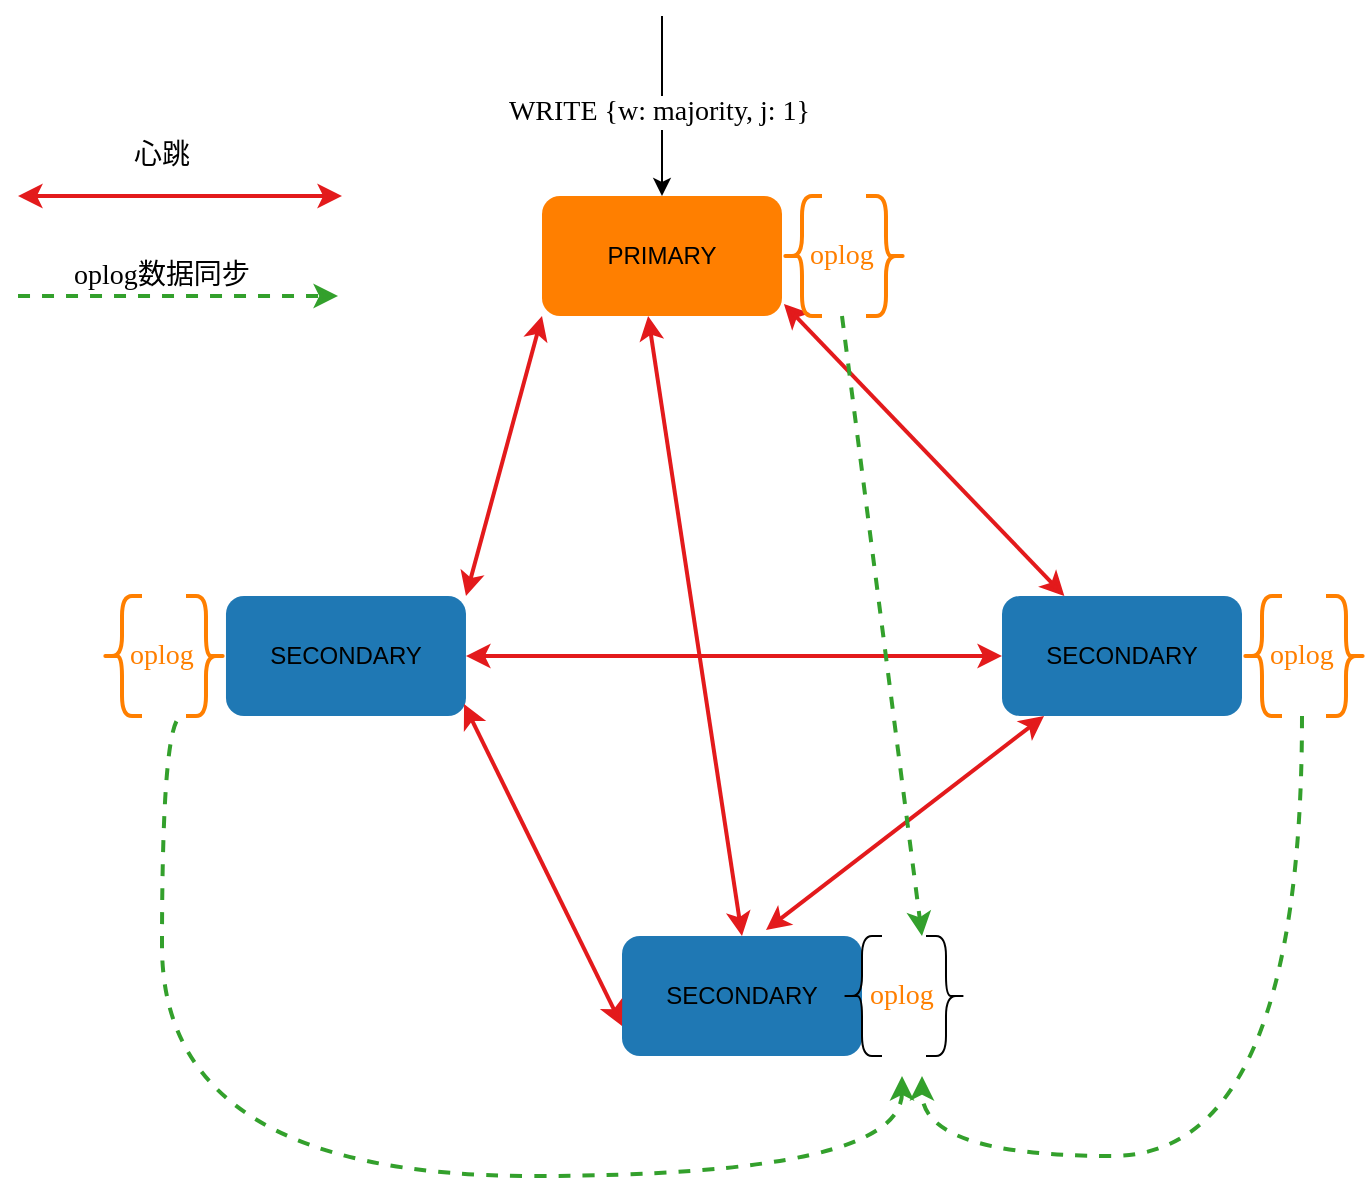 <mxfile version="13.10.9" type="device"><diagram id="bV_tNhtNCknH3KeeEFhp" name="Page-1"><mxGraphModel dx="1422" dy="721" grid="1" gridSize="10" guides="1" tooltips="1" connect="1" arrows="1" fold="1" page="1" pageScale="1" pageWidth="827" pageHeight="1169" math="0" shadow="0"><root><mxCell id="0"/><mxCell id="1" parent="0"/><mxCell id="i7Om9sPodW9hAvFsrGDv-1" value="PRIMARY" style="rounded=1;whiteSpace=wrap;html=1;fillColor=#ff7f00;strokeColor=none;" parent="1" vertex="1"><mxGeometry x="300" y="130" width="120" height="60" as="geometry"/></mxCell><mxCell id="i7Om9sPodW9hAvFsrGDv-10" style="edgeStyle=orthogonalEdgeStyle;rounded=0;orthogonalLoop=1;jettySize=auto;html=1;entryX=0;entryY=0.5;entryDx=0;entryDy=0;startArrow=classic;startFill=1;strokeColor=#E31A1C;strokeWidth=2;" parent="1" source="i7Om9sPodW9hAvFsrGDv-2" target="i7Om9sPodW9hAvFsrGDv-3" edge="1"><mxGeometry relative="1" as="geometry"/></mxCell><mxCell id="i7Om9sPodW9hAvFsrGDv-2" value="SECONDARY" style="rounded=1;whiteSpace=wrap;html=1;strokeColor=none;fillColor=#1F78B4;" parent="1" vertex="1"><mxGeometry x="141.99" y="330" width="120" height="60" as="geometry"/></mxCell><mxCell id="i7Om9sPodW9hAvFsrGDv-3" value="&lt;span&gt;SECONDARY&lt;/span&gt;" style="rounded=1;whiteSpace=wrap;html=1;fillColor=#1f78b4;strokeColor=none;" parent="1" vertex="1"><mxGeometry x="530" y="330" width="120" height="60" as="geometry"/></mxCell><mxCell id="i7Om9sPodW9hAvFsrGDv-4" value="&lt;span&gt;SECONDARY&lt;/span&gt;" style="rounded=1;whiteSpace=wrap;html=1;strokeColor=none;fillColor=#1F78B4;" parent="1" vertex="1"><mxGeometry x="340" y="500" width="120" height="60" as="geometry"/></mxCell><mxCell id="i7Om9sPodW9hAvFsrGDv-5" value="" style="endArrow=classic;html=1;entryX=0.992;entryY=0.9;entryDx=0;entryDy=0;entryPerimeter=0;exitX=0;exitY=0.75;exitDx=0;exitDy=0;startArrow=classic;startFill=1;strokeColor=#E31A1C;strokeWidth=2;" parent="1" source="i7Om9sPodW9hAvFsrGDv-4" target="i7Om9sPodW9hAvFsrGDv-2" edge="1"><mxGeometry width="50" height="50" relative="1" as="geometry"><mxPoint x="390" y="320" as="sourcePoint"/><mxPoint x="440" y="270" as="targetPoint"/></mxGeometry></mxCell><mxCell id="i7Om9sPodW9hAvFsrGDv-6" value="" style="endArrow=classic;html=1;startArrow=classic;startFill=1;entryX=1.008;entryY=0.9;entryDx=0;entryDy=0;entryPerimeter=0;strokeColor=#E31A1C;strokeWidth=2;" parent="1" source="i7Om9sPodW9hAvFsrGDv-3" target="i7Om9sPodW9hAvFsrGDv-1" edge="1"><mxGeometry width="50" height="50" relative="1" as="geometry"><mxPoint x="350" y="555" as="sourcePoint"/><mxPoint x="209" y="400" as="targetPoint"/></mxGeometry></mxCell><mxCell id="i7Om9sPodW9hAvFsrGDv-7" value="" style="endArrow=classic;html=1;entryX=0.442;entryY=1;entryDx=0;entryDy=0;entryPerimeter=0;exitX=0.5;exitY=0;exitDx=0;exitDy=0;startArrow=classic;startFill=1;strokeColor=#E31A1C;strokeWidth=2;" parent="1" source="i7Om9sPodW9hAvFsrGDv-4" target="i7Om9sPodW9hAvFsrGDv-1" edge="1"><mxGeometry width="50" height="50" relative="1" as="geometry"><mxPoint x="460" y="451" as="sourcePoint"/><mxPoint x="319.04" y="290" as="targetPoint"/></mxGeometry></mxCell><mxCell id="i7Om9sPodW9hAvFsrGDv-8" value="" style="endArrow=classic;html=1;entryX=0;entryY=1;entryDx=0;entryDy=0;exitX=1;exitY=0;exitDx=0;exitDy=0;startArrow=classic;startFill=1;strokeColor=#e31a1c;strokeWidth=2;" parent="1" source="i7Om9sPodW9hAvFsrGDv-2" target="i7Om9sPodW9hAvFsrGDv-1" edge="1"><mxGeometry width="50" height="50" relative="1" as="geometry"><mxPoint x="370" y="575" as="sourcePoint"/><mxPoint x="229.04" y="414" as="targetPoint"/></mxGeometry></mxCell><mxCell id="i7Om9sPodW9hAvFsrGDv-9" value="" style="endArrow=classic;html=1;exitX=0.6;exitY=-0.05;exitDx=0;exitDy=0;startArrow=classic;startFill=1;exitPerimeter=0;strokeColor=#E31A1C;strokeWidth=2;" parent="1" source="i7Om9sPodW9hAvFsrGDv-4" target="i7Om9sPodW9hAvFsrGDv-3" edge="1"><mxGeometry width="50" height="50" relative="1" as="geometry"><mxPoint x="460" y="500" as="sourcePoint"/><mxPoint x="319.04" y="339" as="targetPoint"/></mxGeometry></mxCell><mxCell id="i7Om9sPodW9hAvFsrGDv-12" value="" style="shape=curlyBracket;whiteSpace=wrap;html=1;rounded=1;size=0.5;strokeWidth=2;strokeColor=#FF7F00;" parent="1" vertex="1"><mxGeometry x="420" y="130" width="20" height="60" as="geometry"/></mxCell><mxCell id="i7Om9sPodW9hAvFsrGDv-13" value="" style="shape=curlyBracket;whiteSpace=wrap;html=1;rounded=1;size=0.5;rotation=-180;strokeWidth=2;strokeColor=#FF7F00;" parent="1" vertex="1"><mxGeometry x="462.0" y="130" width="19.99" height="60" as="geometry"/></mxCell><mxCell id="i7Om9sPodW9hAvFsrGDv-15" value="&lt;font color=&quot;#ff7f00&quot;&gt;oplog&lt;/font&gt;" style="text;html=1;strokeColor=none;fillColor=none;align=center;verticalAlign=middle;whiteSpace=wrap;rounded=0;fontFamily=Comic Sans MS;fontSize=14;" parent="1" vertex="1"><mxGeometry x="429.99" y="150" width="40" height="20" as="geometry"/></mxCell><mxCell id="i7Om9sPodW9hAvFsrGDv-16" value="" style="shape=curlyBracket;whiteSpace=wrap;html=1;rounded=1;size=0.5;strokeWidth=2;strokeColor=#FF7F00;" parent="1" vertex="1"><mxGeometry x="650" y="330" width="20" height="60" as="geometry"/></mxCell><mxCell id="i7Om9sPodW9hAvFsrGDv-17" value="" style="shape=curlyBracket;whiteSpace=wrap;html=1;rounded=1;size=0.5;rotation=-180;strokeWidth=2;strokeColor=#FF7F00;" parent="1" vertex="1"><mxGeometry x="692" y="330" width="19.99" height="60" as="geometry"/></mxCell><mxCell id="i7Om9sPodW9hAvFsrGDv-18" value="&lt;font color=&quot;#ff7f00&quot;&gt;oplog&lt;/font&gt;" style="text;html=1;strokeColor=none;fillColor=none;align=center;verticalAlign=middle;whiteSpace=wrap;rounded=0;fontFamily=Comic Sans MS;fontSize=14;" parent="1" vertex="1"><mxGeometry x="659.99" y="350" width="40" height="20" as="geometry"/></mxCell><mxCell id="i7Om9sPodW9hAvFsrGDv-19" value="" style="shape=curlyBracket;whiteSpace=wrap;html=1;rounded=1;size=0.5;" parent="1" vertex="1"><mxGeometry x="450" y="500" width="20" height="60" as="geometry"/></mxCell><mxCell id="i7Om9sPodW9hAvFsrGDv-20" value="" style="shape=curlyBracket;whiteSpace=wrap;html=1;rounded=1;size=0.5;rotation=-180;" parent="1" vertex="1"><mxGeometry x="492.0" y="500" width="19.99" height="60" as="geometry"/></mxCell><mxCell id="i7Om9sPodW9hAvFsrGDv-21" value="&lt;font color=&quot;#ff7f00&quot;&gt;oplog&lt;/font&gt;" style="text;html=1;strokeColor=none;fillColor=none;align=center;verticalAlign=middle;whiteSpace=wrap;rounded=0;fontFamily=Comic Sans MS;fontSize=14;" parent="1" vertex="1"><mxGeometry x="459.99" y="520" width="40" height="20" as="geometry"/></mxCell><mxCell id="i7Om9sPodW9hAvFsrGDv-22" value="" style="shape=curlyBracket;whiteSpace=wrap;html=1;rounded=1;size=0.5;fillColor=none;strokeWidth=2;strokeColor=#FF7F00;" parent="1" vertex="1"><mxGeometry x="80" y="330" width="20" height="60" as="geometry"/></mxCell><mxCell id="i7Om9sPodW9hAvFsrGDv-23" value="" style="shape=curlyBracket;whiteSpace=wrap;html=1;rounded=1;size=0.5;rotation=-180;fillColor=none;strokeWidth=2;strokeColor=#FF7F00;" parent="1" vertex="1"><mxGeometry x="122.0" y="330" width="19.99" height="60" as="geometry"/></mxCell><mxCell id="i7Om9sPodW9hAvFsrGDv-24" value="&lt;font color=&quot;#ff7f00&quot;&gt;oplog&lt;/font&gt;" style="text;html=1;strokeColor=none;fillColor=none;align=center;verticalAlign=middle;whiteSpace=wrap;rounded=0;fontFamily=Comic Sans MS;fontSize=14;" parent="1" vertex="1"><mxGeometry x="89.99" y="350" width="40" height="20" as="geometry"/></mxCell><mxCell id="i7Om9sPodW9hAvFsrGDv-25" value="" style="endArrow=classic;html=1;fontFamily=Comic Sans MS;fontSize=14;entryX=0.5;entryY=0;entryDx=0;entryDy=0;" parent="1" target="i7Om9sPodW9hAvFsrGDv-1" edge="1"><mxGeometry width="50" height="50" relative="1" as="geometry"><mxPoint x="360" y="40" as="sourcePoint"/><mxPoint x="440" y="210" as="targetPoint"/></mxGeometry></mxCell><mxCell id="i7Om9sPodW9hAvFsrGDv-26" value="WRITE {w: majority, j: 1}&amp;nbsp;" style="edgeLabel;html=1;align=center;verticalAlign=middle;resizable=0;points=[];fontSize=14;fontFamily=Comic Sans MS;" parent="i7Om9sPodW9hAvFsrGDv-25" vertex="1" connectable="0"><mxGeometry x="-0.369" y="2" relative="1" as="geometry"><mxPoint x="-2" y="19" as="offset"/></mxGeometry></mxCell><mxCell id="i7Om9sPodW9hAvFsrGDv-27" value="" style="endArrow=none;html=1;fontFamily=Comic Sans MS;fontSize=14;edgeStyle=orthogonalEdgeStyle;curved=1;endFill=0;startArrow=classic;startFill=1;dashed=1;strokeColor=#33A02C;strokeWidth=2;" parent="1" edge="1"><mxGeometry width="50" height="50" relative="1" as="geometry"><mxPoint x="480" y="570" as="sourcePoint"/><mxPoint x="120" y="390" as="targetPoint"/><Array as="points"><mxPoint x="480" y="620"/><mxPoint x="110" y="620"/><mxPoint x="110" y="390"/></Array></mxGeometry></mxCell><mxCell id="i7Om9sPodW9hAvFsrGDv-28" value="" style="endArrow=classic;html=1;fontFamily=Comic Sans MS;fontSize=14;edgeStyle=orthogonalEdgeStyle;curved=1;dashed=1;strokeColor=#33A02C;strokeWidth=2;" parent="1" edge="1"><mxGeometry width="50" height="50" relative="1" as="geometry"><mxPoint x="680" y="390" as="sourcePoint"/><mxPoint x="490" y="570" as="targetPoint"/><Array as="points"><mxPoint x="680" y="610"/><mxPoint x="490" y="610"/></Array></mxGeometry></mxCell><mxCell id="i7Om9sPodW9hAvFsrGDv-29" value="" style="endArrow=classic;html=1;fontFamily=Comic Sans MS;fontSize=14;dashed=1;strokeColor=#33A02C;strokeWidth=2;" parent="1" edge="1"><mxGeometry width="50" height="50" relative="1" as="geometry"><mxPoint x="450" y="190" as="sourcePoint"/><mxPoint x="490" y="500" as="targetPoint"/></mxGeometry></mxCell><mxCell id="i7Om9sPodW9hAvFsrGDv-30" value="" style="endArrow=classic;html=1;exitX=1;exitY=0;exitDx=0;exitDy=0;startArrow=classic;startFill=1;strokeColor=#e31a1c;strokeWidth=2;" parent="1" edge="1"><mxGeometry width="50" height="50" relative="1" as="geometry"><mxPoint x="38.01" y="130" as="sourcePoint"/><mxPoint x="200" y="130" as="targetPoint"/></mxGeometry></mxCell><mxCell id="i7Om9sPodW9hAvFsrGDv-31" value="&lt;font face=&quot;ZCOOL KuaiLe&quot; data-font-src=&quot;https://fonts.googleapis.com/css?family=ZCOOL+KuaiLe&quot;&gt;心跳&lt;/font&gt;" style="text;html=1;strokeColor=none;fillColor=none;align=center;verticalAlign=middle;whiteSpace=wrap;rounded=0;fontFamily=Comic Sans MS;fontSize=14;" parent="1" vertex="1"><mxGeometry x="90" y="100" width="40" height="20" as="geometry"/></mxCell><mxCell id="i7Om9sPodW9hAvFsrGDv-32" value="" style="endArrow=classic;html=1;fontFamily=Comic Sans MS;fontSize=14;dashed=1;strokeColor=#33a02c;strokeWidth=2;" parent="1" edge="1"><mxGeometry width="50" height="50" relative="1" as="geometry"><mxPoint x="38.01" y="180" as="sourcePoint"/><mxPoint x="198.01" y="180" as="targetPoint"/></mxGeometry></mxCell><mxCell id="i7Om9sPodW9hAvFsrGDv-33" value="oplog&lt;font face=&quot;ZCOOL KuaiLe&quot; data-font-src=&quot;https://fonts.googleapis.com/css?family=ZCOOL+KuaiLe&quot;&gt;数&lt;/font&gt;据同步" style="text;html=1;strokeColor=none;fillColor=none;align=center;verticalAlign=middle;whiteSpace=wrap;rounded=0;fontFamily=Comic Sans MS;fontSize=14;" parent="1" vertex="1"><mxGeometry x="50.01" y="160" width="119.99" height="20" as="geometry"/></mxCell></root></mxGraphModel></diagram></mxfile>